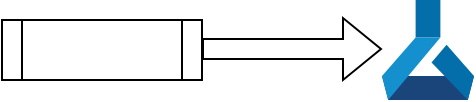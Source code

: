 <mxfile version="20.7.4" type="github">
  <diagram id="crbb2KGGYZoBifp372wY" name="Page-1">
    <mxGraphModel dx="1004" dy="581" grid="1" gridSize="10" guides="1" tooltips="1" connect="1" arrows="1" fold="1" page="1" pageScale="1" pageWidth="1100" pageHeight="850" math="0" shadow="0">
      <root>
        <mxCell id="0" />
        <mxCell id="1" parent="0" />
        <mxCell id="AvSDs4exWmLBfjFt9QHg-1" value="" style="shape=process;whiteSpace=wrap;html=1;backgroundOutline=1;" vertex="1" parent="1">
          <mxGeometry x="200" y="200" width="100" height="30" as="geometry" />
        </mxCell>
        <mxCell id="AvSDs4exWmLBfjFt9QHg-2" value="" style="shape=flexArrow;endArrow=classic;html=1;rounded=0;" edge="1" parent="1">
          <mxGeometry width="50" height="50" relative="1" as="geometry">
            <mxPoint x="300" y="214.5" as="sourcePoint" />
            <mxPoint x="390" y="214.5" as="targetPoint" />
          </mxGeometry>
        </mxCell>
        <mxCell id="AvSDs4exWmLBfjFt9QHg-3" value="" style="sketch=0;aspect=fixed;html=1;points=[];align=center;image;fontSize=12;image=img/lib/mscae/Machine_Learning_Service_Workspaces.svg;" vertex="1" parent="1">
          <mxGeometry x="390" y="190" width="46" height="50" as="geometry" />
        </mxCell>
      </root>
    </mxGraphModel>
  </diagram>
</mxfile>
